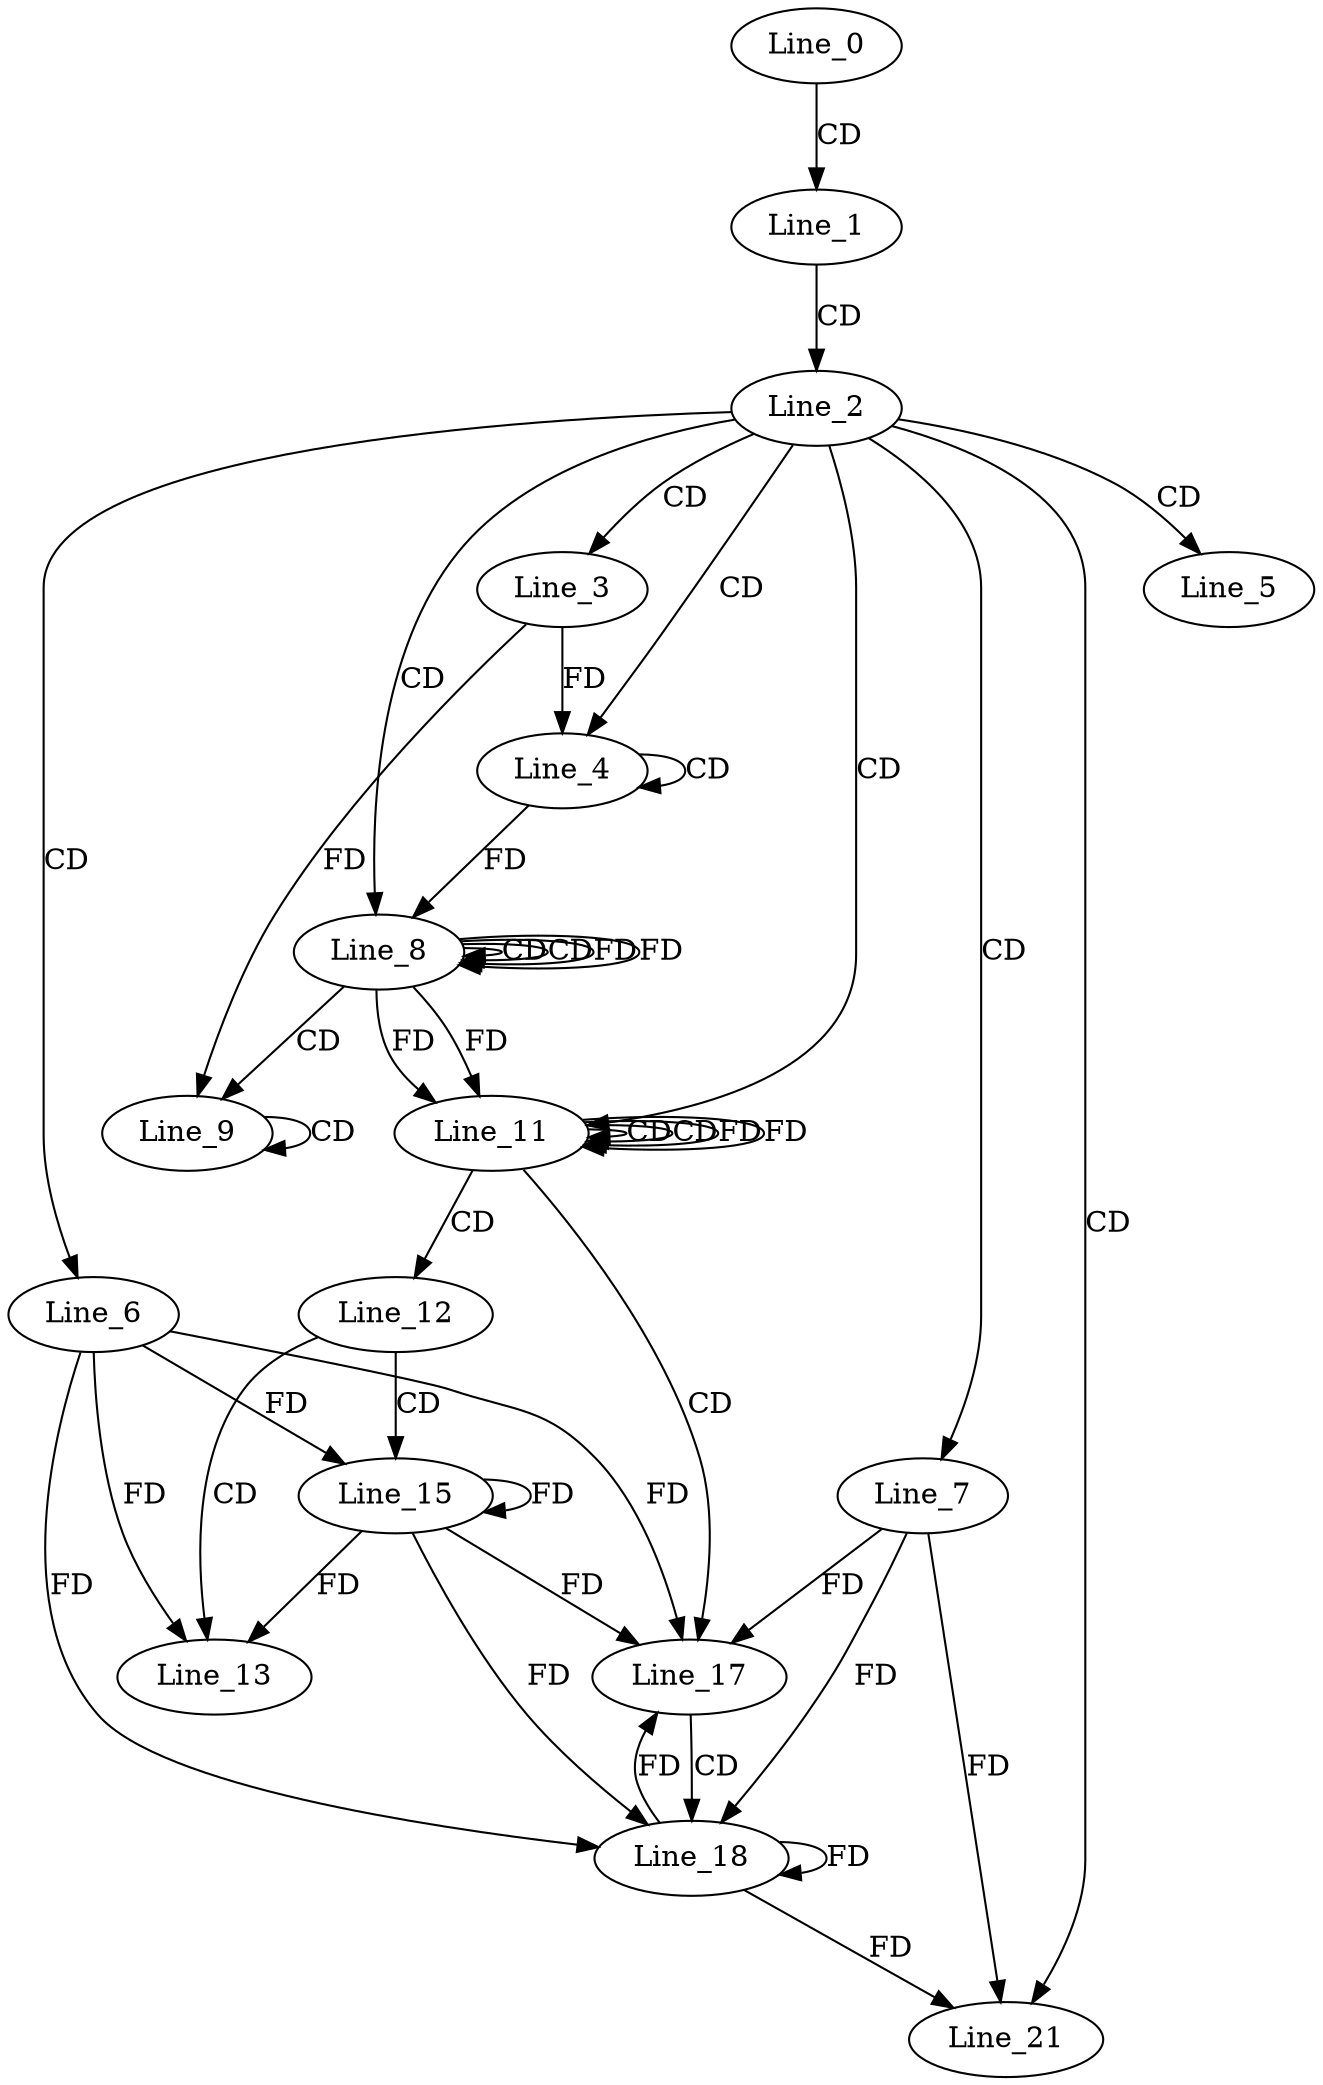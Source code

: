 digraph G {
  Line_0;
  Line_1;
  Line_2;
  Line_3;
  Line_4;
  Line_4;
  Line_5;
  Line_6;
  Line_7;
  Line_8;
  Line_8;
  Line_8;
  Line_9;
  Line_9;
  Line_11;
  Line_11;
  Line_11;
  Line_12;
  Line_13;
  Line_15;
  Line_17;
  Line_18;
  Line_21;
  Line_0 -> Line_1 [ label="CD" ];
  Line_1 -> Line_2 [ label="CD" ];
  Line_2 -> Line_3 [ label="CD" ];
  Line_2 -> Line_4 [ label="CD" ];
  Line_4 -> Line_4 [ label="CD" ];
  Line_3 -> Line_4 [ label="FD" ];
  Line_2 -> Line_5 [ label="CD" ];
  Line_2 -> Line_6 [ label="CD" ];
  Line_2 -> Line_7 [ label="CD" ];
  Line_2 -> Line_8 [ label="CD" ];
  Line_8 -> Line_8 [ label="CD" ];
  Line_4 -> Line_8 [ label="FD" ];
  Line_8 -> Line_8 [ label="CD" ];
  Line_8 -> Line_8 [ label="FD" ];
  Line_8 -> Line_9 [ label="CD" ];
  Line_9 -> Line_9 [ label="CD" ];
  Line_3 -> Line_9 [ label="FD" ];
  Line_2 -> Line_11 [ label="CD" ];
  Line_11 -> Line_11 [ label="CD" ];
  Line_8 -> Line_11 [ label="FD" ];
  Line_11 -> Line_11 [ label="CD" ];
  Line_11 -> Line_11 [ label="FD" ];
  Line_8 -> Line_11 [ label="FD" ];
  Line_11 -> Line_12 [ label="CD" ];
  Line_12 -> Line_13 [ label="CD" ];
  Line_6 -> Line_13 [ label="FD" ];
  Line_12 -> Line_15 [ label="CD" ];
  Line_15 -> Line_15 [ label="FD" ];
  Line_6 -> Line_15 [ label="FD" ];
  Line_11 -> Line_17 [ label="CD" ];
  Line_7 -> Line_17 [ label="FD" ];
  Line_15 -> Line_17 [ label="FD" ];
  Line_6 -> Line_17 [ label="FD" ];
  Line_17 -> Line_18 [ label="CD" ];
  Line_18 -> Line_18 [ label="FD" ];
  Line_7 -> Line_18 [ label="FD" ];
  Line_15 -> Line_18 [ label="FD" ];
  Line_6 -> Line_18 [ label="FD" ];
  Line_2 -> Line_21 [ label="CD" ];
  Line_18 -> Line_21 [ label="FD" ];
  Line_7 -> Line_21 [ label="FD" ];
  Line_8 -> Line_8 [ label="FD" ];
  Line_11 -> Line_11 [ label="FD" ];
  Line_15 -> Line_13 [ label="FD" ];
  Line_18 -> Line_17 [ label="FD" ];
}
